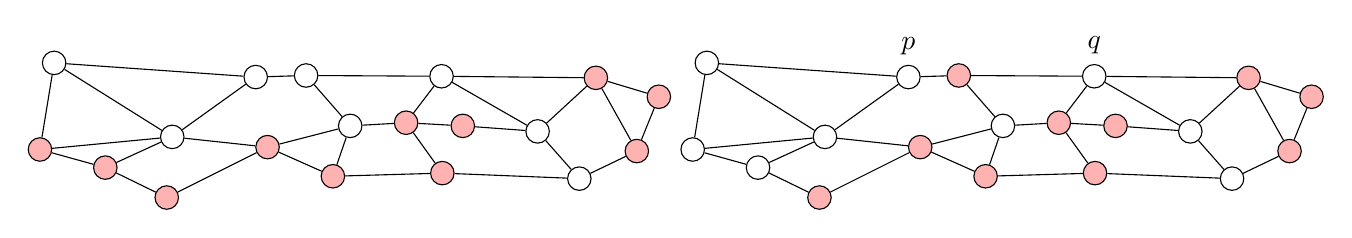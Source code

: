 \begin{tikzpicture}
\tikzstyle{correct}=[draw,circle,inner sep=3pt]
\tikzstyle{faulty}=[draw,circle,inner sep=3pt,fill=red!30]
\node [faulty] (a) at (0.04,0.70) {};
\node [correct] (b) at (0.22,1.80) {};
\node [faulty] (c) at (0.87,0.47) {};
\node [correct] (d) at (1.72,0.86) {};
\node [faulty] (e) at (1.65,0.09) {};
\node [correct] (f) at (2.78,1.62) {};
\node [faulty] (g) at (2.93,0.73) {};
\node [correct] (h) at (3.42,1.64) {};
\node [faulty] (i) at (3.76,0.36) {};
\node [correct] (j) at (3.98,1.00) {};
\node [faulty] (k) at (4.69,1.04) {};
\node [correct] (l) at (5.14,1.63) {};
\node [faulty] (m) at (5.15,0.40) {};
\node [faulty] (n) at (5.41,1.00) {};
\node [correct] (o) at (6.36,0.93) {};
\node [correct] (p) at (6.89,0.33) {};
\node [faulty] (q) at (7.10,1.61) {};
\node [faulty] (r) at (7.62,0.68) {};
\node [faulty] (s) at (7.90,1.37) {};
\draw (a) -- (b);
\draw (a) -- (c);
\draw (a) -- (d);
\draw (b) -- (d);
\draw (b) -- (f);
\draw (c) -- (d);
\draw (c) -- (e);
\draw (d) -- (f);
\draw (d) -- (g);
\draw (e) -- (g);
\draw (f) -- (h);
\draw (g) -- (i);
\draw (g) -- (j);
\draw (h) -- (j);
\draw (h) -- (l);
\draw (i) -- (j);
\draw (i) -- (m);
\draw (j) -- (k);
\draw (k) -- (l);
\draw (k) -- (m);
\draw (k) -- (n);
\draw (l) -- (o);
\draw (l) -- (q);
\draw (m) -- (p);
\draw (n) -- (o);
\draw (o) -- (p);
\draw (o) -- (q);
\draw (p) -- (r);
\draw (q) -- (s);
\draw (q) -- (r);
\draw (r) -- (s);
\end{tikzpicture}

\begin{tikzpicture}
\tikzstyle{correct}=[draw,circle,inner sep=3pt]
\tikzstyle{faulty}=[draw,circle,inner sep=3pt,fill=red!30]
\node [correct] (a) at (0.04,0.70) {};
\node [correct] (b) at (0.22,1.80) {};
\node [correct] (c) at (0.87,0.47) {};
\node [correct] (d) at (1.72,0.86) {};
\node [faulty] (e) at (1.65,0.09) {};
\node [correct] (f) at (2.78,1.62) {};
\node [faulty] (g) at (2.93,0.73) {};
\node [faulty] (h) at (3.42,1.64) {};
\node [faulty] (i) at (3.76,0.36) {};
\node [correct] (j) at (3.98,1.00) {};
\node [faulty] (k) at (4.69,1.04) {};
\node [correct] (l) at (5.14,1.63) {};
\node [faulty] (m) at (5.15,0.40) {};
\node [faulty] (n) at (5.41,1.00) {};
\node [correct] (o) at (6.36,0.93) {};
\node [correct] (p) at (6.89,0.33) {};
\node [faulty] (q) at (7.10,1.61) {};
\node [faulty] (r) at (7.62,0.68) {};
\node [faulty] (s) at (7.90,1.37) {};
\draw (a) -- (b);
\draw (a) -- (c);
\draw (a) -- (d);
\draw (b) -- (d);
\draw (b) -- (f);
\draw (c) -- (d);
\draw (c) -- (e);
\draw (d) -- (f);
\draw (d) -- (g);
\draw (e) -- (g);
\draw (f) -- (h);
\draw (g) -- (i);
\draw (g) -- (j);
\draw (h) -- (j);
\draw (h) -- (l);
\draw (i) -- (j);
\draw (i) -- (m);
\draw (j) -- (k);
\draw (k) -- (l);
\draw (k) -- (m);
\draw (k) -- (n);
\draw (l) -- (o);
\draw (l) -- (q);
\draw (m) -- (p);
\draw (n) -- (o);
\draw (o) -- (p);
\draw (o) -- (q);
\draw (p) -- (r);
\draw (q) -- (s);
\draw (q) -- (r);
\draw (r) -- (s);
\path (f.north) node [above] {$p$};
\path (l.north) node [above] {$q$};
\end{tikzpicture}
